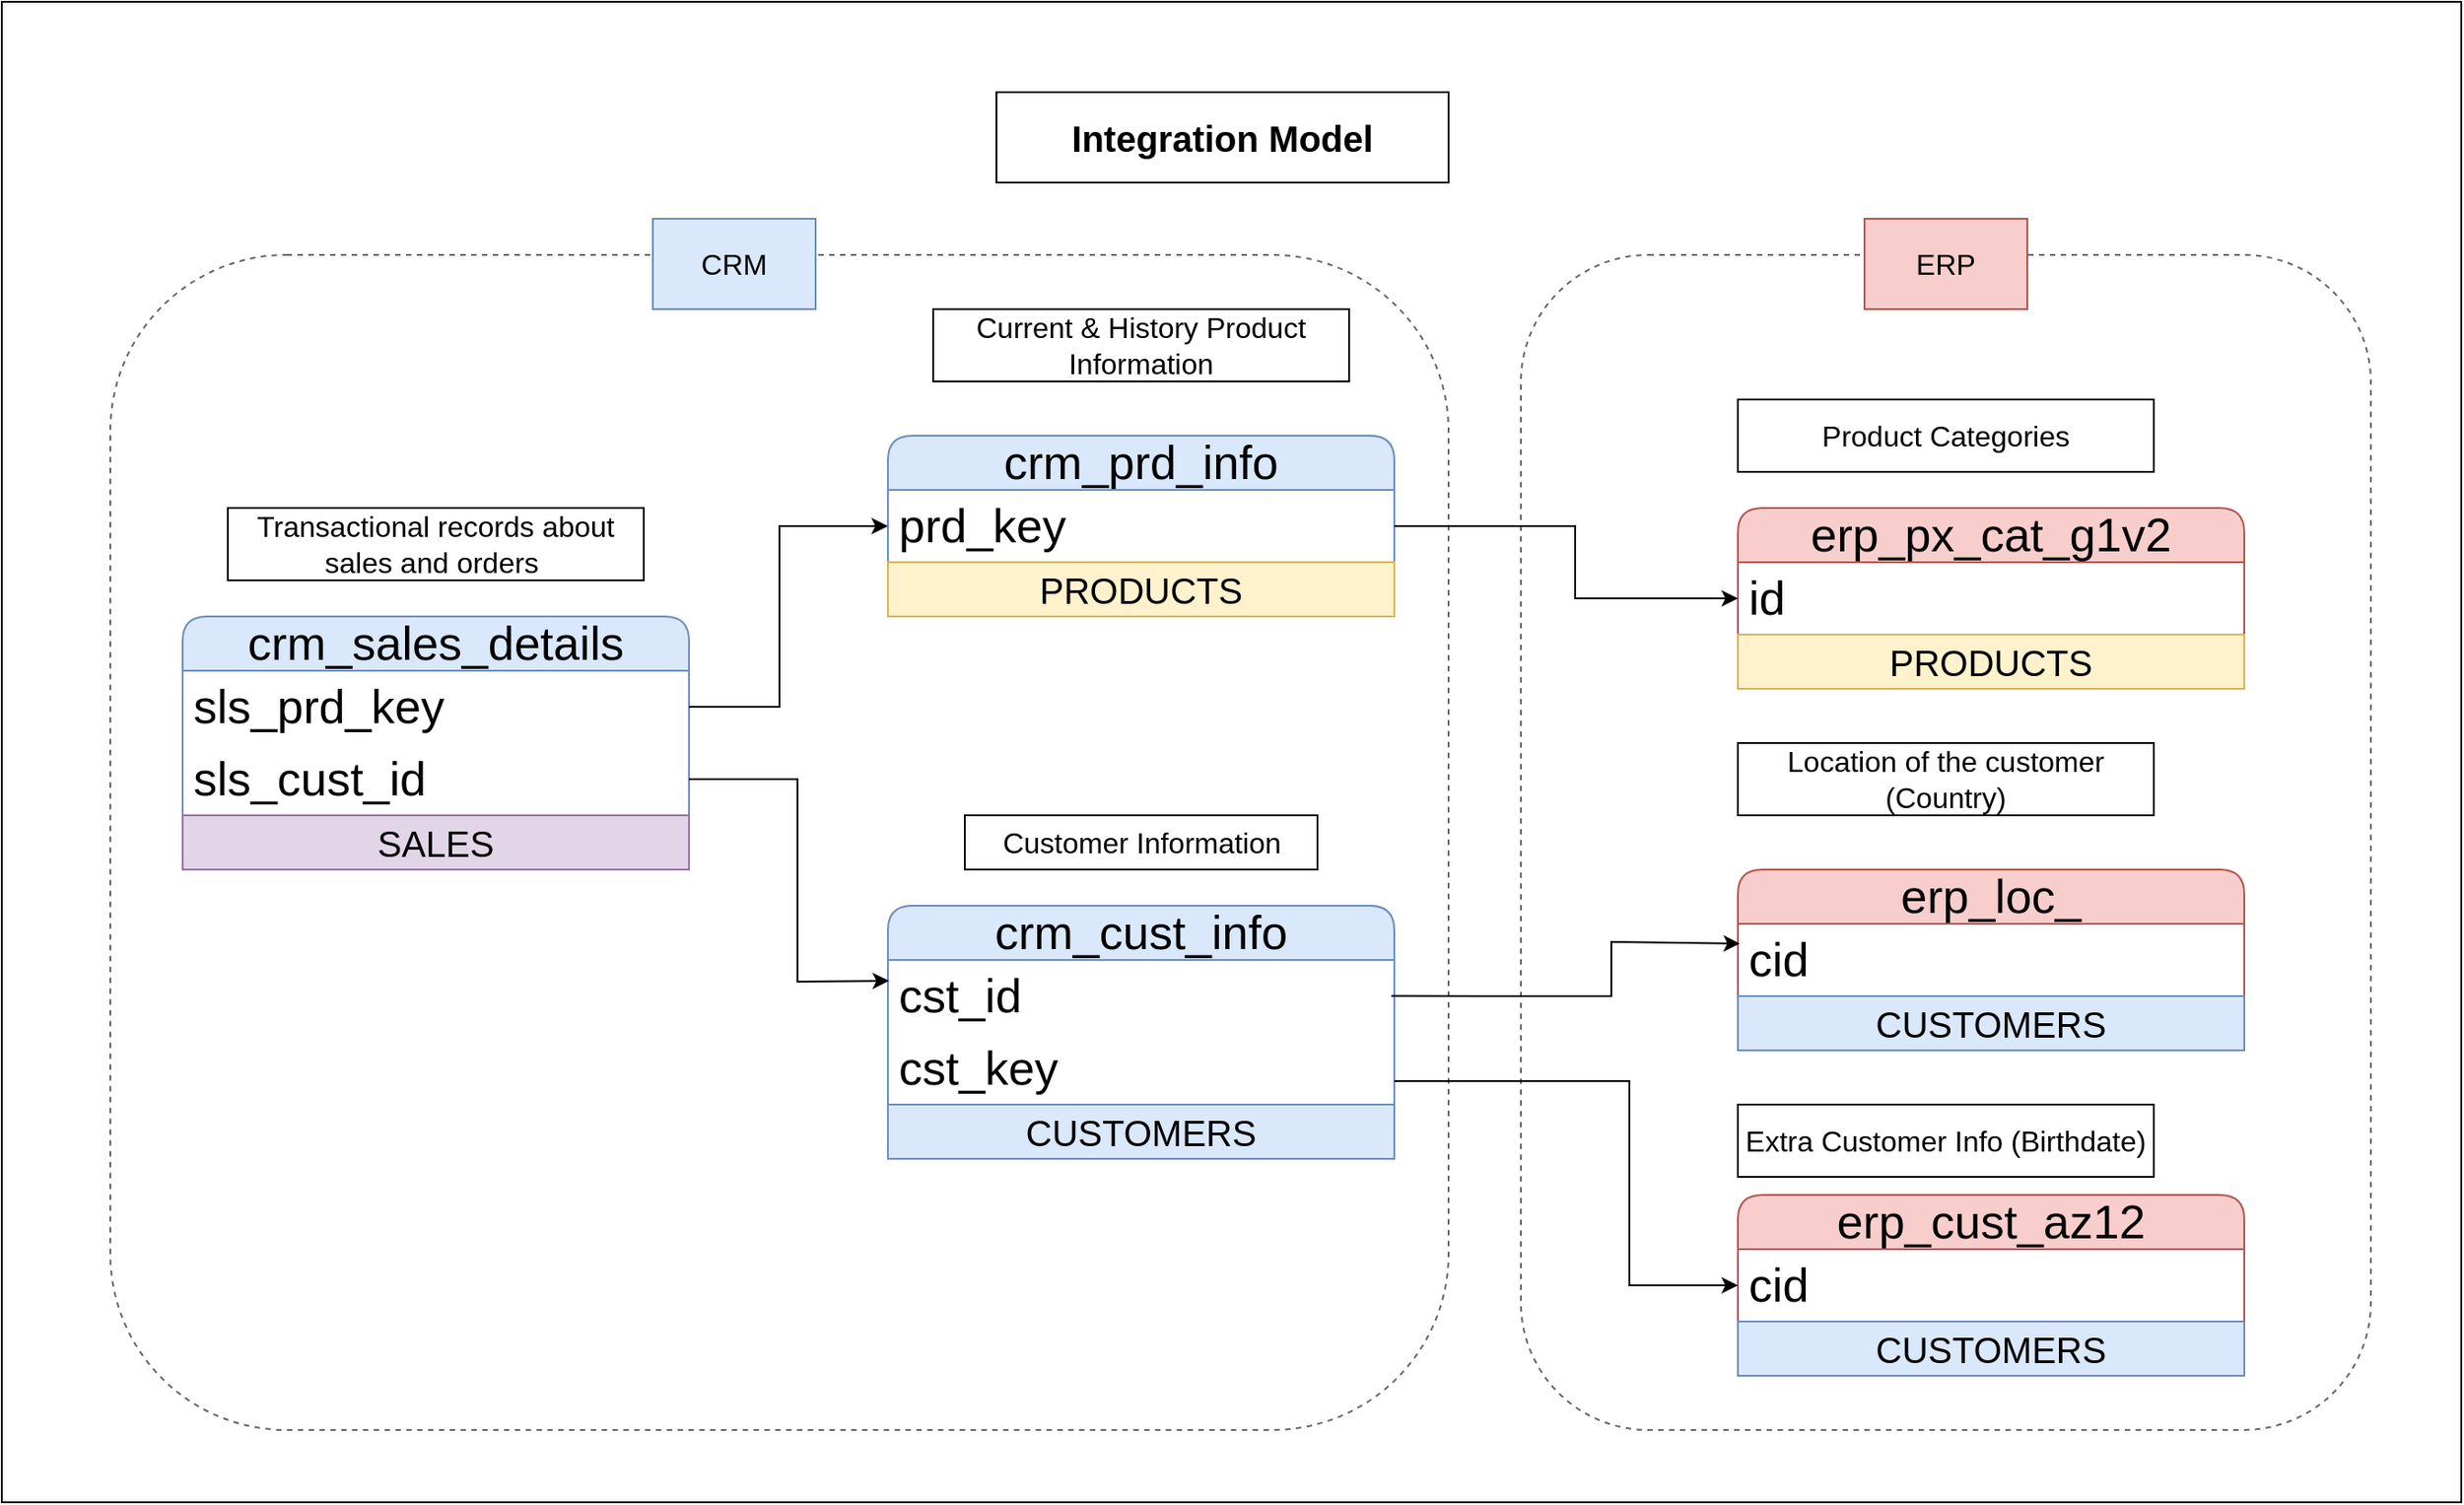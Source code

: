 <mxfile version="28.1.2">
  <diagram name="Page-1" id="OTeMI-XC9QH2-mVViyLJ">
    <mxGraphModel dx="3282" dy="3315" grid="1" gridSize="10" guides="1" tooltips="1" connect="1" arrows="1" fold="1" page="1" pageScale="1" pageWidth="1654" pageHeight="2336" math="0" shadow="0">
      <root>
        <mxCell id="0" />
        <mxCell id="1" parent="0" />
        <mxCell id="XMwEE7UZdLlL7Bq3EQWe-47" value="" style="rounded=0;whiteSpace=wrap;html=1;fillColor=none;" vertex="1" parent="1">
          <mxGeometry x="-440" y="-40" width="1360" height="830" as="geometry" />
        </mxCell>
        <mxCell id="XMwEE7UZdLlL7Bq3EQWe-38" value="" style="rounded=1;whiteSpace=wrap;html=1;fillColor=none;fontColor=#333333;strokeColor=#666666;dashed=1;" vertex="1" parent="1">
          <mxGeometry x="400" y="100" width="470" height="650" as="geometry" />
        </mxCell>
        <mxCell id="XMwEE7UZdLlL7Bq3EQWe-39" value="" style="rounded=1;whiteSpace=wrap;html=1;fillColor=none;fontColor=#333333;strokeColor=#666666;dashed=1;" vertex="1" parent="1">
          <mxGeometry x="-380" y="100" width="740" height="650" as="geometry" />
        </mxCell>
        <mxCell id="XMwEE7UZdLlL7Bq3EQWe-1" value="crm_cust_info" style="swimlane;fontStyle=0;childLayout=stackLayout;horizontal=1;startSize=30;horizontalStack=0;resizeParent=1;resizeParentMax=0;resizeLast=0;collapsible=1;marginBottom=0;whiteSpace=wrap;html=1;rounded=1;fillColor=#dae8fc;strokeColor=#6c8ebf;fontSize=26;" vertex="1" parent="1">
          <mxGeometry x="50" y="460" width="280" height="140" as="geometry" />
        </mxCell>
        <mxCell id="XMwEE7UZdLlL7Bq3EQWe-2" value="cst_id" style="text;strokeColor=none;fillColor=none;align=left;verticalAlign=middle;spacingLeft=4;spacingRight=4;overflow=hidden;points=[[0,0.5],[1,0.5]];portConstraint=eastwest;rotatable=0;whiteSpace=wrap;html=1;fontSize=26;" vertex="1" parent="XMwEE7UZdLlL7Bq3EQWe-1">
          <mxGeometry y="30" width="280" height="40" as="geometry" />
        </mxCell>
        <mxCell id="XMwEE7UZdLlL7Bq3EQWe-27" value="cst_key" style="text;strokeColor=none;fillColor=none;align=left;verticalAlign=middle;spacingLeft=4;spacingRight=4;overflow=hidden;points=[[0,0.5],[1,0.5]];portConstraint=eastwest;rotatable=0;whiteSpace=wrap;html=1;fontSize=26;" vertex="1" parent="XMwEE7UZdLlL7Bq3EQWe-1">
          <mxGeometry y="70" width="280" height="40" as="geometry" />
        </mxCell>
        <mxCell id="XMwEE7UZdLlL7Bq3EQWe-43" value="&lt;font style=&quot;font-size: 20px;&quot;&gt;CUSTOMERS&lt;/font&gt;" style="text;html=1;strokeColor=#6c8ebf;fillColor=#dae8fc;align=center;verticalAlign=middle;whiteSpace=wrap;overflow=hidden;" vertex="1" parent="XMwEE7UZdLlL7Bq3EQWe-1">
          <mxGeometry y="110" width="280" height="30" as="geometry" />
        </mxCell>
        <mxCell id="XMwEE7UZdLlL7Bq3EQWe-5" value="&lt;font style=&quot;font-size: 16px;&quot;&gt;Customer Information&lt;/font&gt;" style="rounded=0;whiteSpace=wrap;html=1;" vertex="1" parent="1">
          <mxGeometry x="92.5" y="410" width="195" height="30" as="geometry" />
        </mxCell>
        <mxCell id="XMwEE7UZdLlL7Bq3EQWe-6" value="&lt;b&gt;&lt;font style=&quot;font-size: 20px;&quot;&gt;Integration Model&lt;/font&gt;&lt;/b&gt;" style="rounded=0;whiteSpace=wrap;html=1;" vertex="1" parent="1">
          <mxGeometry x="110" y="10" width="250" height="50" as="geometry" />
        </mxCell>
        <mxCell id="XMwEE7UZdLlL7Bq3EQWe-7" value="crm_prd_info" style="swimlane;fontStyle=0;childLayout=stackLayout;horizontal=1;startSize=30;horizontalStack=0;resizeParent=1;resizeParentMax=0;resizeLast=0;collapsible=1;marginBottom=0;whiteSpace=wrap;html=1;rounded=1;fillColor=#dae8fc;strokeColor=#6c8ebf;fontSize=26;" vertex="1" parent="1">
          <mxGeometry x="50" y="200" width="280" height="100" as="geometry" />
        </mxCell>
        <mxCell id="XMwEE7UZdLlL7Bq3EQWe-14" value="prd_key" style="text;strokeColor=none;fillColor=none;align=left;verticalAlign=middle;spacingLeft=4;spacingRight=4;overflow=hidden;points=[[0,0.5],[1,0.5]];portConstraint=eastwest;rotatable=0;whiteSpace=wrap;html=1;fontSize=26;" vertex="1" parent="XMwEE7UZdLlL7Bq3EQWe-7">
          <mxGeometry y="30" width="280" height="40" as="geometry" />
        </mxCell>
        <mxCell id="XMwEE7UZdLlL7Bq3EQWe-37" value="&lt;font style=&quot;font-size: 20px;&quot;&gt;PRODUCTS&lt;/font&gt;" style="text;html=1;strokeColor=#d6b656;fillColor=#fff2cc;align=center;verticalAlign=middle;whiteSpace=wrap;overflow=hidden;" vertex="1" parent="XMwEE7UZdLlL7Bq3EQWe-7">
          <mxGeometry y="70" width="280" height="30" as="geometry" />
        </mxCell>
        <mxCell id="XMwEE7UZdLlL7Bq3EQWe-9" value="&lt;font style=&quot;font-size: 16px;&quot;&gt;Current &amp;amp; History Product Information&lt;/font&gt;" style="rounded=0;whiteSpace=wrap;html=1;" vertex="1" parent="1">
          <mxGeometry x="75" y="130" width="230" height="40" as="geometry" />
        </mxCell>
        <mxCell id="XMwEE7UZdLlL7Bq3EQWe-10" value="crm_sales_details" style="swimlane;fontStyle=0;childLayout=stackLayout;horizontal=1;startSize=30;horizontalStack=0;resizeParent=1;resizeParentMax=0;resizeLast=0;collapsible=1;marginBottom=0;whiteSpace=wrap;html=1;rounded=1;fillColor=#dae8fc;strokeColor=#6c8ebf;fontSize=26;" vertex="1" parent="1">
          <mxGeometry x="-340" y="300" width="280" height="140" as="geometry" />
        </mxCell>
        <mxCell id="XMwEE7UZdLlL7Bq3EQWe-11" value="sls_prd_key" style="text;strokeColor=none;fillColor=none;align=left;verticalAlign=middle;spacingLeft=4;spacingRight=4;overflow=hidden;points=[[0,0.5],[1,0.5]];portConstraint=eastwest;rotatable=0;whiteSpace=wrap;html=1;fontSize=26;" vertex="1" parent="XMwEE7UZdLlL7Bq3EQWe-10">
          <mxGeometry y="30" width="280" height="40" as="geometry" />
        </mxCell>
        <mxCell id="XMwEE7UZdLlL7Bq3EQWe-13" value="sls_cust_id" style="text;strokeColor=none;fillColor=none;align=left;verticalAlign=middle;spacingLeft=4;spacingRight=4;overflow=hidden;points=[[0,0.5],[1,0.5]];portConstraint=eastwest;rotatable=0;whiteSpace=wrap;html=1;fontSize=26;" vertex="1" parent="XMwEE7UZdLlL7Bq3EQWe-10">
          <mxGeometry y="70" width="280" height="40" as="geometry" />
        </mxCell>
        <mxCell id="XMwEE7UZdLlL7Bq3EQWe-46" value="&lt;font style=&quot;font-size: 20px;&quot;&gt;SALES&lt;/font&gt;" style="text;html=1;strokeColor=#9673a6;fillColor=#e1d5e7;align=center;verticalAlign=middle;whiteSpace=wrap;overflow=hidden;" vertex="1" parent="XMwEE7UZdLlL7Bq3EQWe-10">
          <mxGeometry y="110" width="280" height="30" as="geometry" />
        </mxCell>
        <mxCell id="XMwEE7UZdLlL7Bq3EQWe-12" value="&lt;font style=&quot;font-size: 16px;&quot;&gt;Transactional records about sales and orders&amp;nbsp;&lt;/font&gt;" style="rounded=0;whiteSpace=wrap;html=1;" vertex="1" parent="1">
          <mxGeometry x="-315" y="240" width="230" height="40" as="geometry" />
        </mxCell>
        <mxCell id="XMwEE7UZdLlL7Bq3EQWe-19" style="edgeStyle=none;rounded=0;orthogonalLoop=1;jettySize=auto;html=1;entryX=0;entryY=0.5;entryDx=0;entryDy=0;" edge="1" parent="1" source="XMwEE7UZdLlL7Bq3EQWe-11" target="XMwEE7UZdLlL7Bq3EQWe-14">
          <mxGeometry relative="1" as="geometry">
            <mxPoint x="-10" y="350" as="targetPoint" />
            <Array as="points">
              <mxPoint x="-10" y="350" />
              <mxPoint x="-10" y="250" />
            </Array>
          </mxGeometry>
        </mxCell>
        <mxCell id="XMwEE7UZdLlL7Bq3EQWe-20" style="edgeStyle=none;rounded=0;orthogonalLoop=1;jettySize=auto;html=1;entryX=0.002;entryY=0.288;entryDx=0;entryDy=0;entryPerimeter=0;" edge="1" parent="1" source="XMwEE7UZdLlL7Bq3EQWe-13" target="XMwEE7UZdLlL7Bq3EQWe-2">
          <mxGeometry relative="1" as="geometry">
            <Array as="points">
              <mxPoint y="390" />
              <mxPoint y="502" />
            </Array>
          </mxGeometry>
        </mxCell>
        <mxCell id="XMwEE7UZdLlL7Bq3EQWe-21" value="erp_cust_az12" style="swimlane;fontStyle=0;childLayout=stackLayout;horizontal=1;startSize=30;horizontalStack=0;resizeParent=1;resizeParentMax=0;resizeLast=0;collapsible=1;marginBottom=0;whiteSpace=wrap;html=1;rounded=1;fillColor=#f8cecc;strokeColor=#b85450;fontSize=26;" vertex="1" parent="1">
          <mxGeometry x="520" y="620" width="280" height="100" as="geometry" />
        </mxCell>
        <mxCell id="XMwEE7UZdLlL7Bq3EQWe-22" value="cid" style="text;strokeColor=none;fillColor=none;align=left;verticalAlign=middle;spacingLeft=4;spacingRight=4;overflow=hidden;points=[[0,0.5],[1,0.5]];portConstraint=eastwest;rotatable=0;whiteSpace=wrap;html=1;fontSize=26;" vertex="1" parent="XMwEE7UZdLlL7Bq3EQWe-21">
          <mxGeometry y="30" width="280" height="40" as="geometry" />
        </mxCell>
        <mxCell id="XMwEE7UZdLlL7Bq3EQWe-44" value="&lt;font style=&quot;font-size: 20px;&quot;&gt;CUSTOMERS&lt;/font&gt;" style="text;html=1;strokeColor=#6c8ebf;fillColor=#dae8fc;align=center;verticalAlign=middle;whiteSpace=wrap;overflow=hidden;" vertex="1" parent="XMwEE7UZdLlL7Bq3EQWe-21">
          <mxGeometry y="70" width="280" height="30" as="geometry" />
        </mxCell>
        <mxCell id="XMwEE7UZdLlL7Bq3EQWe-23" value="&lt;font style=&quot;font-size: 16px;&quot;&gt;Extra Customer Info (Birthdate)&lt;/font&gt;" style="rounded=0;whiteSpace=wrap;html=1;" vertex="1" parent="1">
          <mxGeometry x="520" y="570" width="230" height="40" as="geometry" />
        </mxCell>
        <mxCell id="XMwEE7UZdLlL7Bq3EQWe-24" value="erp_loc_" style="swimlane;fontStyle=0;childLayout=stackLayout;horizontal=1;startSize=30;horizontalStack=0;resizeParent=1;resizeParentMax=0;resizeLast=0;collapsible=1;marginBottom=0;whiteSpace=wrap;html=1;rounded=1;fillColor=#f8cecc;strokeColor=#b85450;fontSize=26;" vertex="1" parent="1">
          <mxGeometry x="520" y="440" width="280" height="100" as="geometry" />
        </mxCell>
        <mxCell id="XMwEE7UZdLlL7Bq3EQWe-25" value="cid" style="text;strokeColor=none;fillColor=none;align=left;verticalAlign=middle;spacingLeft=4;spacingRight=4;overflow=hidden;points=[[0,0.5],[1,0.5]];portConstraint=eastwest;rotatable=0;whiteSpace=wrap;html=1;fontSize=26;" vertex="1" parent="XMwEE7UZdLlL7Bq3EQWe-24">
          <mxGeometry y="30" width="280" height="40" as="geometry" />
        </mxCell>
        <mxCell id="XMwEE7UZdLlL7Bq3EQWe-45" value="&lt;font style=&quot;font-size: 20px;&quot;&gt;CUSTOMERS&lt;/font&gt;" style="text;html=1;strokeColor=#6c8ebf;fillColor=#dae8fc;align=center;verticalAlign=middle;whiteSpace=wrap;overflow=hidden;" vertex="1" parent="XMwEE7UZdLlL7Bq3EQWe-24">
          <mxGeometry y="70" width="280" height="30" as="geometry" />
        </mxCell>
        <mxCell id="XMwEE7UZdLlL7Bq3EQWe-26" value="&lt;font style=&quot;font-size: 16px;&quot;&gt;Location of the customer (Country)&lt;/font&gt;" style="rounded=0;whiteSpace=wrap;html=1;" vertex="1" parent="1">
          <mxGeometry x="520" y="370" width="230" height="40" as="geometry" />
        </mxCell>
        <mxCell id="XMwEE7UZdLlL7Bq3EQWe-28" style="edgeStyle=none;rounded=0;orthogonalLoop=1;jettySize=auto;html=1;entryX=0.004;entryY=0.275;entryDx=0;entryDy=0;exitX=0.994;exitY=0.248;exitDx=0;exitDy=0;exitPerimeter=0;entryPerimeter=0;" edge="1" parent="1" target="XMwEE7UZdLlL7Bq3EQWe-25">
          <mxGeometry relative="1" as="geometry">
            <mxPoint x="328.32" y="509.92" as="sourcePoint" />
            <mxPoint x="520" y="460" as="targetPoint" />
            <Array as="points">
              <mxPoint x="380" y="510" />
              <mxPoint x="440" y="510" />
              <mxPoint x="450" y="510" />
              <mxPoint x="450" y="480" />
            </Array>
          </mxGeometry>
        </mxCell>
        <mxCell id="XMwEE7UZdLlL7Bq3EQWe-29" style="edgeStyle=none;rounded=0;orthogonalLoop=1;jettySize=auto;html=1;entryX=0;entryY=0.5;entryDx=0;entryDy=0;" edge="1" parent="1" target="XMwEE7UZdLlL7Bq3EQWe-22">
          <mxGeometry relative="1" as="geometry">
            <mxPoint x="330" y="557" as="sourcePoint" />
            <mxPoint x="500" y="710" as="targetPoint" />
            <Array as="points">
              <mxPoint x="460" y="557" />
              <mxPoint x="460" y="670" />
            </Array>
          </mxGeometry>
        </mxCell>
        <mxCell id="XMwEE7UZdLlL7Bq3EQWe-31" value="erp_px_cat_g1v2" style="swimlane;fontStyle=0;childLayout=stackLayout;horizontal=1;startSize=30;horizontalStack=0;resizeParent=1;resizeParentMax=0;resizeLast=0;collapsible=1;marginBottom=0;whiteSpace=wrap;html=1;rounded=1;fillColor=#f8cecc;strokeColor=#b85450;fontSize=26;" vertex="1" parent="1">
          <mxGeometry x="520" y="240" width="280" height="100" as="geometry" />
        </mxCell>
        <mxCell id="XMwEE7UZdLlL7Bq3EQWe-32" value="id" style="text;strokeColor=none;fillColor=none;align=left;verticalAlign=middle;spacingLeft=4;spacingRight=4;overflow=hidden;points=[[0,0.5],[1,0.5]];portConstraint=eastwest;rotatable=0;whiteSpace=wrap;html=1;fontSize=26;" vertex="1" parent="XMwEE7UZdLlL7Bq3EQWe-31">
          <mxGeometry y="30" width="280" height="40" as="geometry" />
        </mxCell>
        <mxCell id="XMwEE7UZdLlL7Bq3EQWe-42" value="&lt;font style=&quot;font-size: 20px;&quot;&gt;PRODUCTS&lt;/font&gt;" style="text;html=1;strokeColor=#d6b656;fillColor=#fff2cc;align=center;verticalAlign=middle;whiteSpace=wrap;overflow=hidden;" vertex="1" parent="XMwEE7UZdLlL7Bq3EQWe-31">
          <mxGeometry y="70" width="280" height="30" as="geometry" />
        </mxCell>
        <mxCell id="XMwEE7UZdLlL7Bq3EQWe-33" value="&lt;span style=&quot;font-size: 16px;&quot;&gt;Product Categories&lt;/span&gt;" style="rounded=0;whiteSpace=wrap;html=1;" vertex="1" parent="1">
          <mxGeometry x="520" y="180" width="230" height="40" as="geometry" />
        </mxCell>
        <mxCell id="XMwEE7UZdLlL7Bq3EQWe-36" style="edgeStyle=none;rounded=0;orthogonalLoop=1;jettySize=auto;html=1;exitX=1;exitY=0.5;exitDx=0;exitDy=0;entryX=0;entryY=0.5;entryDx=0;entryDy=0;" edge="1" parent="1" source="XMwEE7UZdLlL7Bq3EQWe-14" target="XMwEE7UZdLlL7Bq3EQWe-32">
          <mxGeometry relative="1" as="geometry">
            <Array as="points">
              <mxPoint x="430" y="250" />
              <mxPoint x="430" y="290" />
            </Array>
          </mxGeometry>
        </mxCell>
        <mxCell id="XMwEE7UZdLlL7Bq3EQWe-40" value="&lt;font style=&quot;font-size: 16px;&quot;&gt;ERP&lt;/font&gt;" style="rounded=0;whiteSpace=wrap;html=1;fillColor=#f8cecc;strokeColor=#b85450;" vertex="1" parent="1">
          <mxGeometry x="590" y="80" width="90" height="50" as="geometry" />
        </mxCell>
        <mxCell id="XMwEE7UZdLlL7Bq3EQWe-41" value="&lt;font style=&quot;font-size: 16px;&quot;&gt;CRM&lt;/font&gt;" style="rounded=0;whiteSpace=wrap;html=1;fillColor=#dae8fc;strokeColor=#6c8ebf;" vertex="1" parent="1">
          <mxGeometry x="-80" y="80" width="90" height="50" as="geometry" />
        </mxCell>
      </root>
    </mxGraphModel>
  </diagram>
</mxfile>
